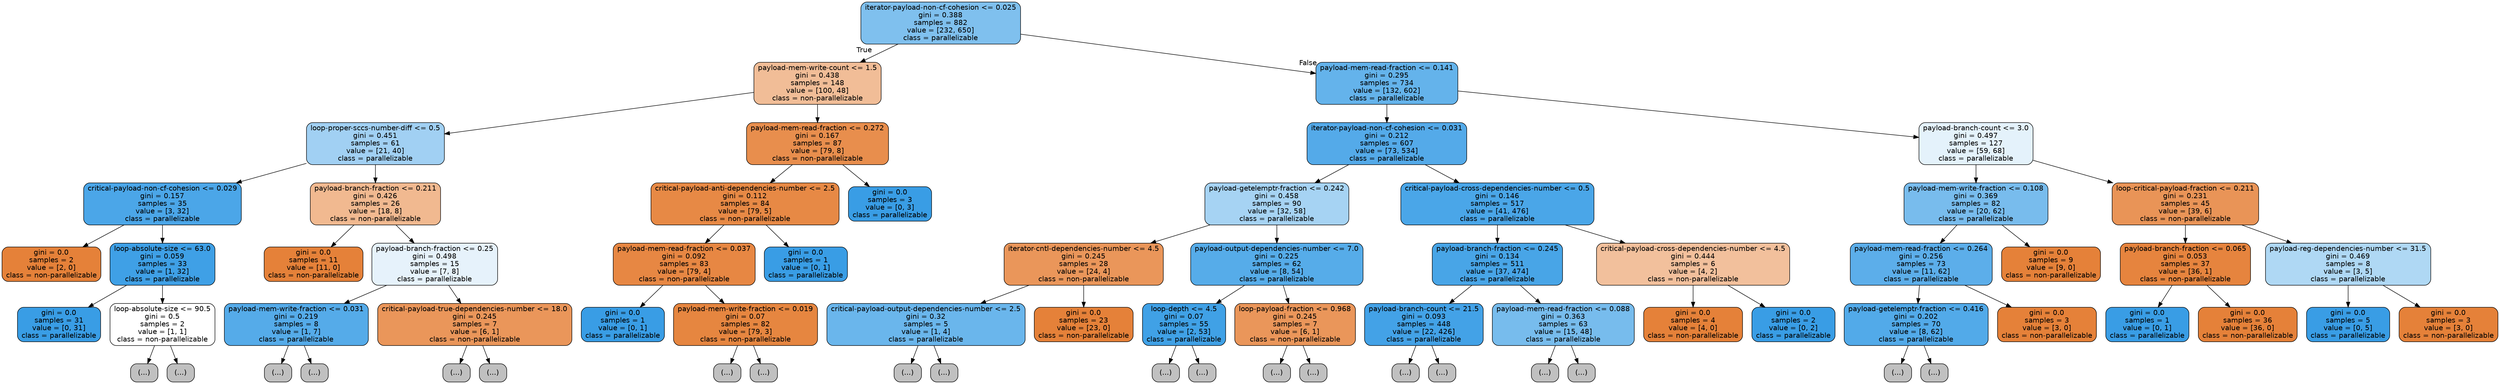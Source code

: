 digraph Tree {
node [shape=box, style="filled, rounded", color="black", fontname=helvetica] ;
edge [fontname=helvetica] ;
0 [label="iterator-payload-non-cf-cohesion <= 0.025\ngini = 0.388\nsamples = 882\nvalue = [232, 650]\nclass = parallelizable", fillcolor="#399de5a4"] ;
1 [label="payload-mem-write-count <= 1.5\ngini = 0.438\nsamples = 148\nvalue = [100, 48]\nclass = non-parallelizable", fillcolor="#e5813985"] ;
0 -> 1 [labeldistance=2.5, labelangle=45, headlabel="True"] ;
2 [label="loop-proper-sccs-number-diff <= 0.5\ngini = 0.451\nsamples = 61\nvalue = [21, 40]\nclass = parallelizable", fillcolor="#399de579"] ;
1 -> 2 ;
3 [label="critical-payload-non-cf-cohesion <= 0.029\ngini = 0.157\nsamples = 35\nvalue = [3, 32]\nclass = parallelizable", fillcolor="#399de5e7"] ;
2 -> 3 ;
4 [label="gini = 0.0\nsamples = 2\nvalue = [2, 0]\nclass = non-parallelizable", fillcolor="#e58139ff"] ;
3 -> 4 ;
5 [label="loop-absolute-size <= 63.0\ngini = 0.059\nsamples = 33\nvalue = [1, 32]\nclass = parallelizable", fillcolor="#399de5f7"] ;
3 -> 5 ;
6 [label="gini = 0.0\nsamples = 31\nvalue = [0, 31]\nclass = parallelizable", fillcolor="#399de5ff"] ;
5 -> 6 ;
7 [label="loop-absolute-size <= 90.5\ngini = 0.5\nsamples = 2\nvalue = [1, 1]\nclass = non-parallelizable", fillcolor="#e5813900"] ;
5 -> 7 ;
8 [label="(...)", fillcolor="#C0C0C0"] ;
7 -> 8 ;
9 [label="(...)", fillcolor="#C0C0C0"] ;
7 -> 9 ;
10 [label="payload-branch-fraction <= 0.211\ngini = 0.426\nsamples = 26\nvalue = [18, 8]\nclass = non-parallelizable", fillcolor="#e581398e"] ;
2 -> 10 ;
11 [label="gini = 0.0\nsamples = 11\nvalue = [11, 0]\nclass = non-parallelizable", fillcolor="#e58139ff"] ;
10 -> 11 ;
12 [label="payload-branch-fraction <= 0.25\ngini = 0.498\nsamples = 15\nvalue = [7, 8]\nclass = parallelizable", fillcolor="#399de520"] ;
10 -> 12 ;
13 [label="payload-mem-write-fraction <= 0.031\ngini = 0.219\nsamples = 8\nvalue = [1, 7]\nclass = parallelizable", fillcolor="#399de5db"] ;
12 -> 13 ;
14 [label="(...)", fillcolor="#C0C0C0"] ;
13 -> 14 ;
15 [label="(...)", fillcolor="#C0C0C0"] ;
13 -> 15 ;
18 [label="critical-payload-true-dependencies-number <= 18.0\ngini = 0.245\nsamples = 7\nvalue = [6, 1]\nclass = non-parallelizable", fillcolor="#e58139d4"] ;
12 -> 18 ;
19 [label="(...)", fillcolor="#C0C0C0"] ;
18 -> 19 ;
20 [label="(...)", fillcolor="#C0C0C0"] ;
18 -> 20 ;
21 [label="payload-mem-read-fraction <= 0.272\ngini = 0.167\nsamples = 87\nvalue = [79, 8]\nclass = non-parallelizable", fillcolor="#e58139e5"] ;
1 -> 21 ;
22 [label="critical-payload-anti-dependencies-number <= 2.5\ngini = 0.112\nsamples = 84\nvalue = [79, 5]\nclass = non-parallelizable", fillcolor="#e58139ef"] ;
21 -> 22 ;
23 [label="payload-mem-read-fraction <= 0.037\ngini = 0.092\nsamples = 83\nvalue = [79, 4]\nclass = non-parallelizable", fillcolor="#e58139f2"] ;
22 -> 23 ;
24 [label="gini = 0.0\nsamples = 1\nvalue = [0, 1]\nclass = parallelizable", fillcolor="#399de5ff"] ;
23 -> 24 ;
25 [label="payload-mem-write-fraction <= 0.019\ngini = 0.07\nsamples = 82\nvalue = [79, 3]\nclass = non-parallelizable", fillcolor="#e58139f5"] ;
23 -> 25 ;
26 [label="(...)", fillcolor="#C0C0C0"] ;
25 -> 26 ;
29 [label="(...)", fillcolor="#C0C0C0"] ;
25 -> 29 ;
34 [label="gini = 0.0\nsamples = 1\nvalue = [0, 1]\nclass = parallelizable", fillcolor="#399de5ff"] ;
22 -> 34 ;
35 [label="gini = 0.0\nsamples = 3\nvalue = [0, 3]\nclass = parallelizable", fillcolor="#399de5ff"] ;
21 -> 35 ;
36 [label="payload-mem-read-fraction <= 0.141\ngini = 0.295\nsamples = 734\nvalue = [132, 602]\nclass = parallelizable", fillcolor="#399de5c7"] ;
0 -> 36 [labeldistance=2.5, labelangle=-45, headlabel="False"] ;
37 [label="iterator-payload-non-cf-cohesion <= 0.031\ngini = 0.212\nsamples = 607\nvalue = [73, 534]\nclass = parallelizable", fillcolor="#399de5dc"] ;
36 -> 37 ;
38 [label="payload-getelemptr-fraction <= 0.242\ngini = 0.458\nsamples = 90\nvalue = [32, 58]\nclass = parallelizable", fillcolor="#399de572"] ;
37 -> 38 ;
39 [label="iterator-cntl-dependencies-number <= 4.5\ngini = 0.245\nsamples = 28\nvalue = [24, 4]\nclass = non-parallelizable", fillcolor="#e58139d4"] ;
38 -> 39 ;
40 [label="critical-payload-output-dependencies-number <= 2.5\ngini = 0.32\nsamples = 5\nvalue = [1, 4]\nclass = parallelizable", fillcolor="#399de5bf"] ;
39 -> 40 ;
41 [label="(...)", fillcolor="#C0C0C0"] ;
40 -> 41 ;
42 [label="(...)", fillcolor="#C0C0C0"] ;
40 -> 42 ;
43 [label="gini = 0.0\nsamples = 23\nvalue = [23, 0]\nclass = non-parallelizable", fillcolor="#e58139ff"] ;
39 -> 43 ;
44 [label="payload-output-dependencies-number <= 7.0\ngini = 0.225\nsamples = 62\nvalue = [8, 54]\nclass = parallelizable", fillcolor="#399de5d9"] ;
38 -> 44 ;
45 [label="loop-depth <= 4.5\ngini = 0.07\nsamples = 55\nvalue = [2, 53]\nclass = parallelizable", fillcolor="#399de5f5"] ;
44 -> 45 ;
46 [label="(...)", fillcolor="#C0C0C0"] ;
45 -> 46 ;
47 [label="(...)", fillcolor="#C0C0C0"] ;
45 -> 47 ;
50 [label="loop-payload-fraction <= 0.968\ngini = 0.245\nsamples = 7\nvalue = [6, 1]\nclass = non-parallelizable", fillcolor="#e58139d4"] ;
44 -> 50 ;
51 [label="(...)", fillcolor="#C0C0C0"] ;
50 -> 51 ;
52 [label="(...)", fillcolor="#C0C0C0"] ;
50 -> 52 ;
53 [label="critical-payload-cross-dependencies-number <= 0.5\ngini = 0.146\nsamples = 517\nvalue = [41, 476]\nclass = parallelizable", fillcolor="#399de5e9"] ;
37 -> 53 ;
54 [label="payload-branch-fraction <= 0.245\ngini = 0.134\nsamples = 511\nvalue = [37, 474]\nclass = parallelizable", fillcolor="#399de5eb"] ;
53 -> 54 ;
55 [label="payload-branch-count <= 21.5\ngini = 0.093\nsamples = 448\nvalue = [22, 426]\nclass = parallelizable", fillcolor="#399de5f2"] ;
54 -> 55 ;
56 [label="(...)", fillcolor="#C0C0C0"] ;
55 -> 56 ;
111 [label="(...)", fillcolor="#C0C0C0"] ;
55 -> 111 ;
112 [label="payload-mem-read-fraction <= 0.088\ngini = 0.363\nsamples = 63\nvalue = [15, 48]\nclass = parallelizable", fillcolor="#399de5af"] ;
54 -> 112 ;
113 [label="(...)", fillcolor="#C0C0C0"] ;
112 -> 113 ;
118 [label="(...)", fillcolor="#C0C0C0"] ;
112 -> 118 ;
123 [label="critical-payload-cross-dependencies-number <= 4.5\ngini = 0.444\nsamples = 6\nvalue = [4, 2]\nclass = non-parallelizable", fillcolor="#e581397f"] ;
53 -> 123 ;
124 [label="gini = 0.0\nsamples = 4\nvalue = [4, 0]\nclass = non-parallelizable", fillcolor="#e58139ff"] ;
123 -> 124 ;
125 [label="gini = 0.0\nsamples = 2\nvalue = [0, 2]\nclass = parallelizable", fillcolor="#399de5ff"] ;
123 -> 125 ;
126 [label="payload-branch-count <= 3.0\ngini = 0.497\nsamples = 127\nvalue = [59, 68]\nclass = parallelizable", fillcolor="#399de522"] ;
36 -> 126 ;
127 [label="payload-mem-write-fraction <= 0.108\ngini = 0.369\nsamples = 82\nvalue = [20, 62]\nclass = parallelizable", fillcolor="#399de5ad"] ;
126 -> 127 ;
128 [label="payload-mem-read-fraction <= 0.264\ngini = 0.256\nsamples = 73\nvalue = [11, 62]\nclass = parallelizable", fillcolor="#399de5d2"] ;
127 -> 128 ;
129 [label="payload-getelemptr-fraction <= 0.416\ngini = 0.202\nsamples = 70\nvalue = [8, 62]\nclass = parallelizable", fillcolor="#399de5de"] ;
128 -> 129 ;
130 [label="(...)", fillcolor="#C0C0C0"] ;
129 -> 130 ;
149 [label="(...)", fillcolor="#C0C0C0"] ;
129 -> 149 ;
152 [label="gini = 0.0\nsamples = 3\nvalue = [3, 0]\nclass = non-parallelizable", fillcolor="#e58139ff"] ;
128 -> 152 ;
153 [label="gini = 0.0\nsamples = 9\nvalue = [9, 0]\nclass = non-parallelizable", fillcolor="#e58139ff"] ;
127 -> 153 ;
154 [label="loop-critical-payload-fraction <= 0.211\ngini = 0.231\nsamples = 45\nvalue = [39, 6]\nclass = non-parallelizable", fillcolor="#e58139d8"] ;
126 -> 154 ;
155 [label="payload-branch-fraction <= 0.065\ngini = 0.053\nsamples = 37\nvalue = [36, 1]\nclass = non-parallelizable", fillcolor="#e58139f8"] ;
154 -> 155 ;
156 [label="gini = 0.0\nsamples = 1\nvalue = [0, 1]\nclass = parallelizable", fillcolor="#399de5ff"] ;
155 -> 156 ;
157 [label="gini = 0.0\nsamples = 36\nvalue = [36, 0]\nclass = non-parallelizable", fillcolor="#e58139ff"] ;
155 -> 157 ;
158 [label="payload-reg-dependencies-number <= 31.5\ngini = 0.469\nsamples = 8\nvalue = [3, 5]\nclass = parallelizable", fillcolor="#399de566"] ;
154 -> 158 ;
159 [label="gini = 0.0\nsamples = 5\nvalue = [0, 5]\nclass = parallelizable", fillcolor="#399de5ff"] ;
158 -> 159 ;
160 [label="gini = 0.0\nsamples = 3\nvalue = [3, 0]\nclass = non-parallelizable", fillcolor="#e58139ff"] ;
158 -> 160 ;
}